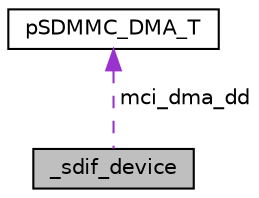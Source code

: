 digraph "_sdif_device"
{
  edge [fontname="Helvetica",fontsize="10",labelfontname="Helvetica",labelfontsize="10"];
  node [fontname="Helvetica",fontsize="10",shape=record];
  Node1 [label="_sdif_device",height=0.2,width=0.4,color="black", fillcolor="grey75", style="filled", fontcolor="black"];
  Node2 -> Node1 [dir="back",color="darkorchid3",fontsize="10",style="dashed",label=" mci_dma_dd" ,fontname="Helvetica"];
  Node2 [label="pSDMMC_DMA_T",height=0.2,width=0.4,color="black", fillcolor="white", style="filled",URL="$structp_s_d_m_m_c___d_m_a___t.html",tooltip="SDIO chained DMA descriptor. "];
}
